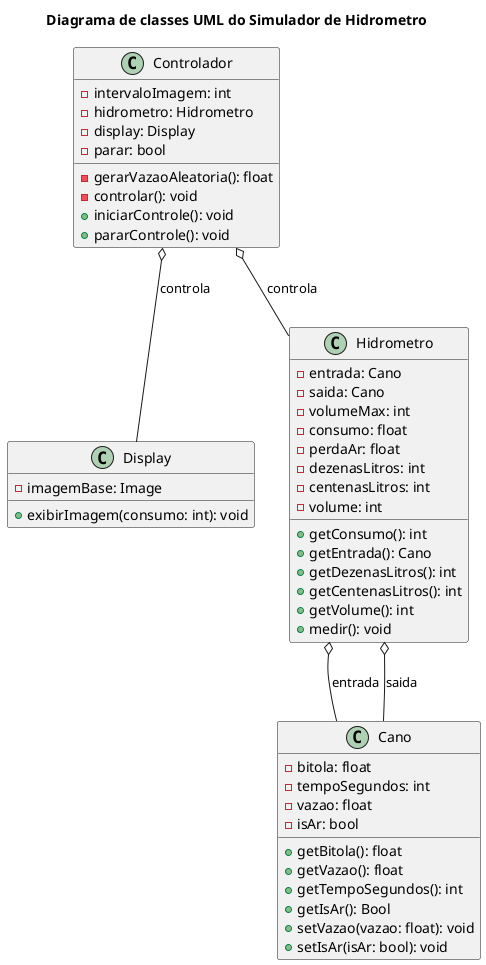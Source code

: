 @startuml
title Diagrama de classes UML do Simulador de Hidrometro

class Cano {
    - bitola: float
    ' - pressao: float
    - tempoSegundos: int
    - vazao: float
    - isAr: bool

    + getBitola(): float
    ' + getPressao(): float
    + getVazao(): float
    + getTempoSegundos(): int
    + getIsAr(): Bool
    + setVazao(vazao: float): void
    + setIsAr(isAr: bool): void
}

class Display {
    - imagemBase: Image
    + exibirImagem(consumo: int): void
}

class Hidrometro {
    - entrada: Cano
    - saida: Cano
    - volumeMax: int
    - consumo: float
    - perdaAr: float
    - dezenasLitros: int
    - centenasLitros: int
    - volume: int

    + getConsumo(): int
    + getEntrada(): Cano
    + getDezenasLitros(): int
    + getCentenasLitros(): int
    + getVolume(): int
    + medir(): void
}

class Controlador {
    - intervaloImagem: int
    - hidrometro: Hidrometro
    - display: Display
    - parar: bool

    - gerarVazaoAleatoria(): float
    - controlar(): void
    + iniciarControle(): void
    + pararControle(): void
}

'--- Relações ---
Hidrometro o-- Cano : entrada
Hidrometro o-- Cano : saida
Controlador o-- Hidrometro : controla
Controlador o-- Display : controla

@enduml